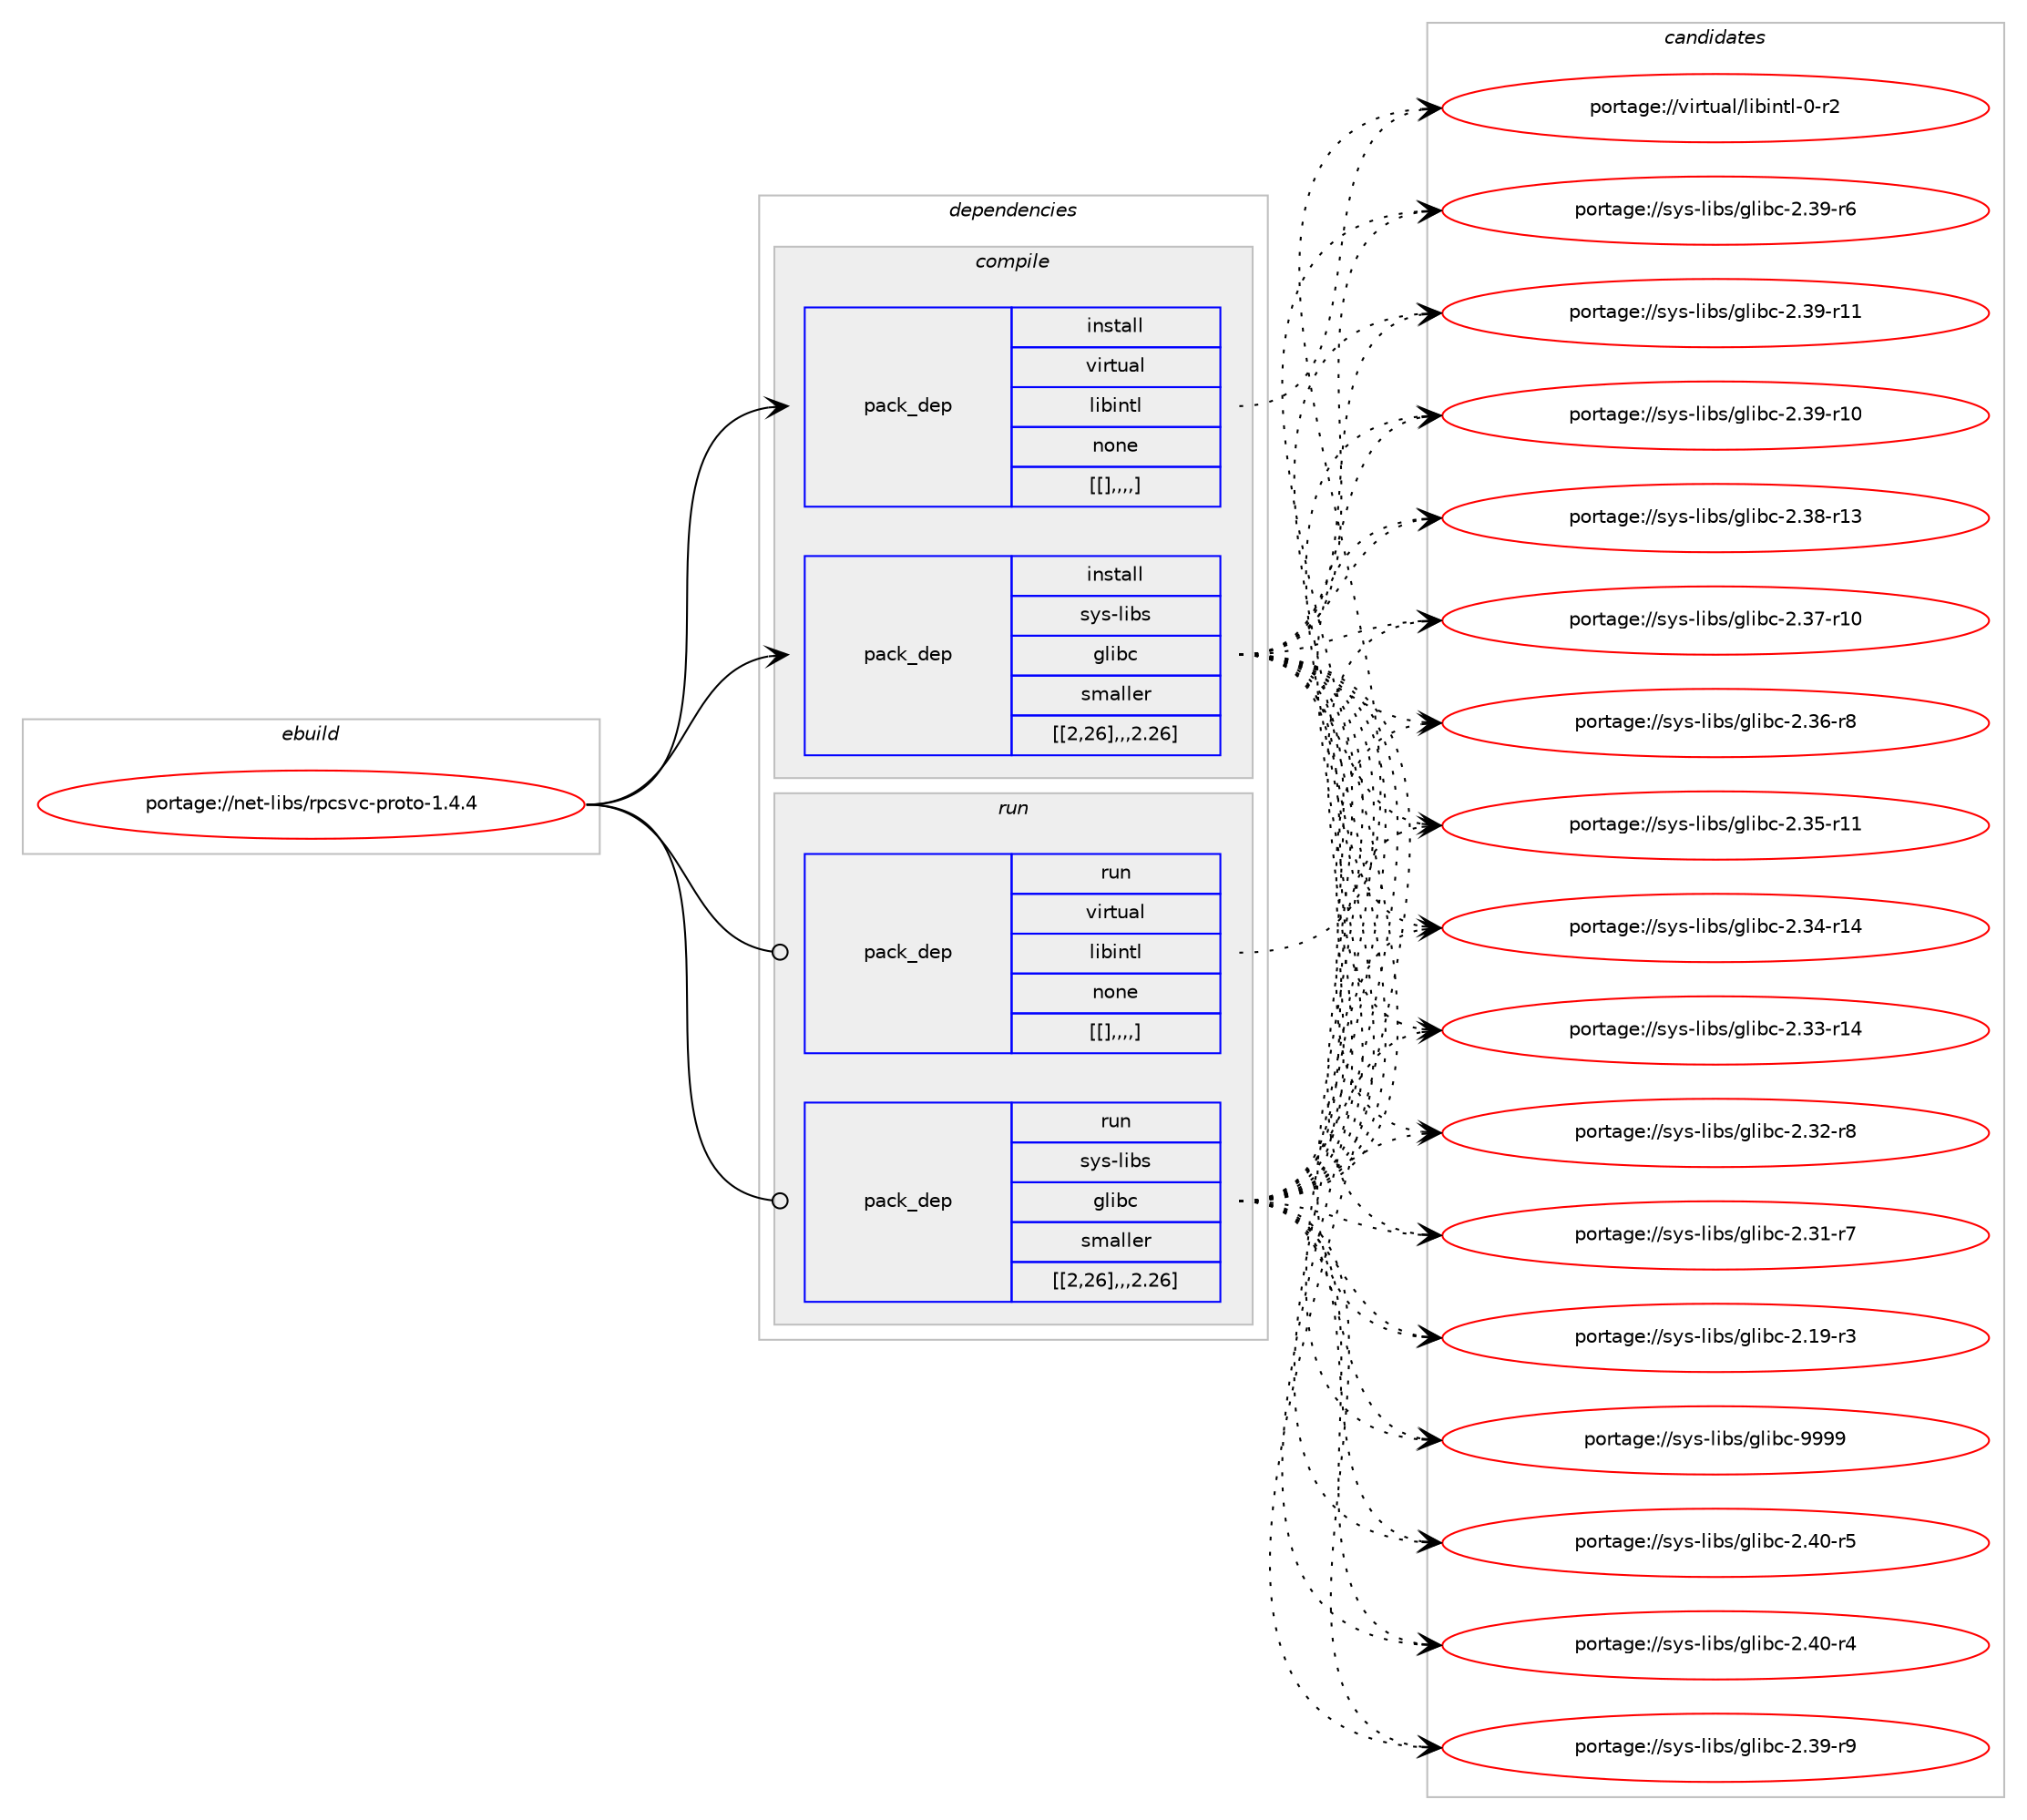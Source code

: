 digraph prolog {

# *************
# Graph options
# *************

newrank=true;
concentrate=true;
compound=true;
graph [rankdir=LR,fontname=Helvetica,fontsize=10,ranksep=1.5];#, ranksep=2.5, nodesep=0.2];
edge  [arrowhead=vee];
node  [fontname=Helvetica,fontsize=10];

# **********
# The ebuild
# **********

subgraph cluster_leftcol {
color=gray;
label=<<i>ebuild</i>>;
id [label="portage://net-libs/rpcsvc-proto-1.4.4", color=red, width=4, href="../net-libs/rpcsvc-proto-1.4.4.svg"];
}

# ****************
# The dependencies
# ****************

subgraph cluster_midcol {
color=gray;
label=<<i>dependencies</i>>;
subgraph cluster_compile {
fillcolor="#eeeeee";
style=filled;
label=<<i>compile</i>>;
subgraph pack196 {
dependency264 [label=<<TABLE BORDER="0" CELLBORDER="1" CELLSPACING="0" CELLPADDING="4" WIDTH="220"><TR><TD ROWSPAN="6" CELLPADDING="30">pack_dep</TD></TR><TR><TD WIDTH="110">install</TD></TR><TR><TD>virtual</TD></TR><TR><TD>libintl</TD></TR><TR><TD>none</TD></TR><TR><TD>[[],,,,]</TD></TR></TABLE>>, shape=none, color=blue];
}
id:e -> dependency264:w [weight=20,style="solid",arrowhead="vee"];
subgraph pack198 {
dependency266 [label=<<TABLE BORDER="0" CELLBORDER="1" CELLSPACING="0" CELLPADDING="4" WIDTH="220"><TR><TD ROWSPAN="6" CELLPADDING="30">pack_dep</TD></TR><TR><TD WIDTH="110">install</TD></TR><TR><TD>sys-libs</TD></TR><TR><TD>glibc</TD></TR><TR><TD>smaller</TD></TR><TR><TD>[[2,26],,,2.26]</TD></TR></TABLE>>, shape=none, color=blue];
}
id:e -> dependency266:w [weight=20,style="solid",arrowhead="vee"];
}
subgraph cluster_compileandrun {
fillcolor="#eeeeee";
style=filled;
label=<<i>compile and run</i>>;
}
subgraph cluster_run {
fillcolor="#eeeeee";
style=filled;
label=<<i>run</i>>;
subgraph pack201 {
dependency270 [label=<<TABLE BORDER="0" CELLBORDER="1" CELLSPACING="0" CELLPADDING="4" WIDTH="220"><TR><TD ROWSPAN="6" CELLPADDING="30">pack_dep</TD></TR><TR><TD WIDTH="110">run</TD></TR><TR><TD>virtual</TD></TR><TR><TD>libintl</TD></TR><TR><TD>none</TD></TR><TR><TD>[[],,,,]</TD></TR></TABLE>>, shape=none, color=blue];
}
id:e -> dependency270:w [weight=20,style="solid",arrowhead="odot"];
subgraph pack202 {
dependency271 [label=<<TABLE BORDER="0" CELLBORDER="1" CELLSPACING="0" CELLPADDING="4" WIDTH="220"><TR><TD ROWSPAN="6" CELLPADDING="30">pack_dep</TD></TR><TR><TD WIDTH="110">run</TD></TR><TR><TD>sys-libs</TD></TR><TR><TD>glibc</TD></TR><TR><TD>smaller</TD></TR><TR><TD>[[2,26],,,2.26]</TD></TR></TABLE>>, shape=none, color=blue];
}
id:e -> dependency271:w [weight=20,style="solid",arrowhead="odot"];
}
}

# **************
# The candidates
# **************

subgraph cluster_choices {
rank=same;
color=gray;
label=<<i>candidates</i>>;

subgraph choice167 {
color=black;
nodesep=1;
choice11810511411611797108471081059810511011610845484511450 [label="portage://virtual/libintl-0-r2", color=red, width=4,href="../virtual/libintl-0-r2.svg"];
dependency264:e -> choice11810511411611797108471081059810511011610845484511450:w [style=dotted,weight="100"];
}
subgraph choice171 {
color=black;
nodesep=1;
choice11512111545108105981154710310810598994557575757 [label="portage://sys-libs/glibc-9999", color=red, width=4,href="../sys-libs/glibc-9999.svg"];
choice115121115451081059811547103108105989945504652484511453 [label="portage://sys-libs/glibc-2.40-r5", color=red, width=4,href="../sys-libs/glibc-2.40-r5.svg"];
choice115121115451081059811547103108105989945504652484511452 [label="portage://sys-libs/glibc-2.40-r4", color=red, width=4,href="../sys-libs/glibc-2.40-r4.svg"];
choice115121115451081059811547103108105989945504651574511457 [label="portage://sys-libs/glibc-2.39-r9", color=red, width=4,href="../sys-libs/glibc-2.39-r9.svg"];
choice115121115451081059811547103108105989945504651574511454 [label="portage://sys-libs/glibc-2.39-r6", color=red, width=4,href="../sys-libs/glibc-2.39-r6.svg"];
choice11512111545108105981154710310810598994550465157451144949 [label="portage://sys-libs/glibc-2.39-r11", color=red, width=4,href="../sys-libs/glibc-2.39-r11.svg"];
choice11512111545108105981154710310810598994550465157451144948 [label="portage://sys-libs/glibc-2.39-r10", color=red, width=4,href="../sys-libs/glibc-2.39-r10.svg"];
choice11512111545108105981154710310810598994550465156451144951 [label="portage://sys-libs/glibc-2.38-r13", color=red, width=4,href="../sys-libs/glibc-2.38-r13.svg"];
choice11512111545108105981154710310810598994550465155451144948 [label="portage://sys-libs/glibc-2.37-r10", color=red, width=4,href="../sys-libs/glibc-2.37-r10.svg"];
choice115121115451081059811547103108105989945504651544511456 [label="portage://sys-libs/glibc-2.36-r8", color=red, width=4,href="../sys-libs/glibc-2.36-r8.svg"];
choice11512111545108105981154710310810598994550465153451144949 [label="portage://sys-libs/glibc-2.35-r11", color=red, width=4,href="../sys-libs/glibc-2.35-r11.svg"];
choice11512111545108105981154710310810598994550465152451144952 [label="portage://sys-libs/glibc-2.34-r14", color=red, width=4,href="../sys-libs/glibc-2.34-r14.svg"];
choice11512111545108105981154710310810598994550465151451144952 [label="portage://sys-libs/glibc-2.33-r14", color=red, width=4,href="../sys-libs/glibc-2.33-r14.svg"];
choice115121115451081059811547103108105989945504651504511456 [label="portage://sys-libs/glibc-2.32-r8", color=red, width=4,href="../sys-libs/glibc-2.32-r8.svg"];
choice115121115451081059811547103108105989945504651494511455 [label="portage://sys-libs/glibc-2.31-r7", color=red, width=4,href="../sys-libs/glibc-2.31-r7.svg"];
choice115121115451081059811547103108105989945504649574511451 [label="portage://sys-libs/glibc-2.19-r3", color=red, width=4,href="../sys-libs/glibc-2.19-r3.svg"];
dependency266:e -> choice11512111545108105981154710310810598994557575757:w [style=dotted,weight="100"];
dependency266:e -> choice115121115451081059811547103108105989945504652484511453:w [style=dotted,weight="100"];
dependency266:e -> choice115121115451081059811547103108105989945504652484511452:w [style=dotted,weight="100"];
dependency266:e -> choice115121115451081059811547103108105989945504651574511457:w [style=dotted,weight="100"];
dependency266:e -> choice115121115451081059811547103108105989945504651574511454:w [style=dotted,weight="100"];
dependency266:e -> choice11512111545108105981154710310810598994550465157451144949:w [style=dotted,weight="100"];
dependency266:e -> choice11512111545108105981154710310810598994550465157451144948:w [style=dotted,weight="100"];
dependency266:e -> choice11512111545108105981154710310810598994550465156451144951:w [style=dotted,weight="100"];
dependency266:e -> choice11512111545108105981154710310810598994550465155451144948:w [style=dotted,weight="100"];
dependency266:e -> choice115121115451081059811547103108105989945504651544511456:w [style=dotted,weight="100"];
dependency266:e -> choice11512111545108105981154710310810598994550465153451144949:w [style=dotted,weight="100"];
dependency266:e -> choice11512111545108105981154710310810598994550465152451144952:w [style=dotted,weight="100"];
dependency266:e -> choice11512111545108105981154710310810598994550465151451144952:w [style=dotted,weight="100"];
dependency266:e -> choice115121115451081059811547103108105989945504651504511456:w [style=dotted,weight="100"];
dependency266:e -> choice115121115451081059811547103108105989945504651494511455:w [style=dotted,weight="100"];
dependency266:e -> choice115121115451081059811547103108105989945504649574511451:w [style=dotted,weight="100"];
}
subgraph choice187 {
color=black;
nodesep=1;
choice11810511411611797108471081059810511011610845484511450 [label="portage://virtual/libintl-0-r2", color=red, width=4,href="../virtual/libintl-0-r2.svg"];
dependency270:e -> choice11810511411611797108471081059810511011610845484511450:w [style=dotted,weight="100"];
}
subgraph choice191 {
color=black;
nodesep=1;
choice11512111545108105981154710310810598994557575757 [label="portage://sys-libs/glibc-9999", color=red, width=4,href="../sys-libs/glibc-9999.svg"];
choice115121115451081059811547103108105989945504652484511453 [label="portage://sys-libs/glibc-2.40-r5", color=red, width=4,href="../sys-libs/glibc-2.40-r5.svg"];
choice115121115451081059811547103108105989945504652484511452 [label="portage://sys-libs/glibc-2.40-r4", color=red, width=4,href="../sys-libs/glibc-2.40-r4.svg"];
choice115121115451081059811547103108105989945504651574511457 [label="portage://sys-libs/glibc-2.39-r9", color=red, width=4,href="../sys-libs/glibc-2.39-r9.svg"];
choice115121115451081059811547103108105989945504651574511454 [label="portage://sys-libs/glibc-2.39-r6", color=red, width=4,href="../sys-libs/glibc-2.39-r6.svg"];
choice11512111545108105981154710310810598994550465157451144949 [label="portage://sys-libs/glibc-2.39-r11", color=red, width=4,href="../sys-libs/glibc-2.39-r11.svg"];
choice11512111545108105981154710310810598994550465157451144948 [label="portage://sys-libs/glibc-2.39-r10", color=red, width=4,href="../sys-libs/glibc-2.39-r10.svg"];
choice11512111545108105981154710310810598994550465156451144951 [label="portage://sys-libs/glibc-2.38-r13", color=red, width=4,href="../sys-libs/glibc-2.38-r13.svg"];
choice11512111545108105981154710310810598994550465155451144948 [label="portage://sys-libs/glibc-2.37-r10", color=red, width=4,href="../sys-libs/glibc-2.37-r10.svg"];
choice115121115451081059811547103108105989945504651544511456 [label="portage://sys-libs/glibc-2.36-r8", color=red, width=4,href="../sys-libs/glibc-2.36-r8.svg"];
choice11512111545108105981154710310810598994550465153451144949 [label="portage://sys-libs/glibc-2.35-r11", color=red, width=4,href="../sys-libs/glibc-2.35-r11.svg"];
choice11512111545108105981154710310810598994550465152451144952 [label="portage://sys-libs/glibc-2.34-r14", color=red, width=4,href="../sys-libs/glibc-2.34-r14.svg"];
choice11512111545108105981154710310810598994550465151451144952 [label="portage://sys-libs/glibc-2.33-r14", color=red, width=4,href="../sys-libs/glibc-2.33-r14.svg"];
choice115121115451081059811547103108105989945504651504511456 [label="portage://sys-libs/glibc-2.32-r8", color=red, width=4,href="../sys-libs/glibc-2.32-r8.svg"];
choice115121115451081059811547103108105989945504651494511455 [label="portage://sys-libs/glibc-2.31-r7", color=red, width=4,href="../sys-libs/glibc-2.31-r7.svg"];
choice115121115451081059811547103108105989945504649574511451 [label="portage://sys-libs/glibc-2.19-r3", color=red, width=4,href="../sys-libs/glibc-2.19-r3.svg"];
dependency271:e -> choice11512111545108105981154710310810598994557575757:w [style=dotted,weight="100"];
dependency271:e -> choice115121115451081059811547103108105989945504652484511453:w [style=dotted,weight="100"];
dependency271:e -> choice115121115451081059811547103108105989945504652484511452:w [style=dotted,weight="100"];
dependency271:e -> choice115121115451081059811547103108105989945504651574511457:w [style=dotted,weight="100"];
dependency271:e -> choice115121115451081059811547103108105989945504651574511454:w [style=dotted,weight="100"];
dependency271:e -> choice11512111545108105981154710310810598994550465157451144949:w [style=dotted,weight="100"];
dependency271:e -> choice11512111545108105981154710310810598994550465157451144948:w [style=dotted,weight="100"];
dependency271:e -> choice11512111545108105981154710310810598994550465156451144951:w [style=dotted,weight="100"];
dependency271:e -> choice11512111545108105981154710310810598994550465155451144948:w [style=dotted,weight="100"];
dependency271:e -> choice115121115451081059811547103108105989945504651544511456:w [style=dotted,weight="100"];
dependency271:e -> choice11512111545108105981154710310810598994550465153451144949:w [style=dotted,weight="100"];
dependency271:e -> choice11512111545108105981154710310810598994550465152451144952:w [style=dotted,weight="100"];
dependency271:e -> choice11512111545108105981154710310810598994550465151451144952:w [style=dotted,weight="100"];
dependency271:e -> choice115121115451081059811547103108105989945504651504511456:w [style=dotted,weight="100"];
dependency271:e -> choice115121115451081059811547103108105989945504651494511455:w [style=dotted,weight="100"];
dependency271:e -> choice115121115451081059811547103108105989945504649574511451:w [style=dotted,weight="100"];
}
}

}

